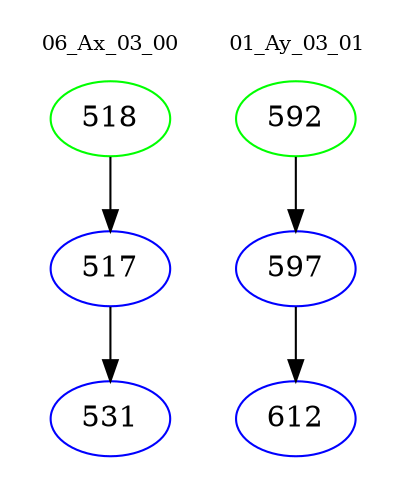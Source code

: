 digraph{
subgraph cluster_0 {
color = white
label = "06_Ax_03_00";
fontsize=10;
T0_518 [label="518", color="green"]
T0_518 -> T0_517 [color="black"]
T0_517 [label="517", color="blue"]
T0_517 -> T0_531 [color="black"]
T0_531 [label="531", color="blue"]
}
subgraph cluster_1 {
color = white
label = "01_Ay_03_01";
fontsize=10;
T1_592 [label="592", color="green"]
T1_592 -> T1_597 [color="black"]
T1_597 [label="597", color="blue"]
T1_597 -> T1_612 [color="black"]
T1_612 [label="612", color="blue"]
}
}
